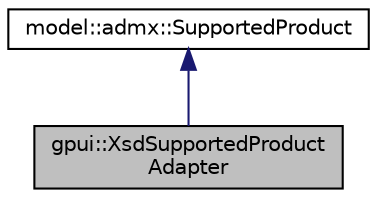 digraph "gpui::XsdSupportedProductAdapter"
{
 // LATEX_PDF_SIZE
  edge [fontname="Helvetica",fontsize="10",labelfontname="Helvetica",labelfontsize="10"];
  node [fontname="Helvetica",fontsize="10",shape=record];
  Node1 [label="gpui::XsdSupportedProduct\lAdapter",height=0.2,width=0.4,color="black", fillcolor="grey75", style="filled", fontcolor="black",tooltip=" "];
  Node2 -> Node1 [dir="back",color="midnightblue",fontsize="10",style="solid",fontname="Helvetica"];
  Node2 [label="model::admx::SupportedProduct",height=0.2,width=0.4,color="black", fillcolor="white", style="filled",URL="$classmodel_1_1admx_1_1_supported_product.html",tooltip="The SupportedProduct class Represents supported product."];
}
